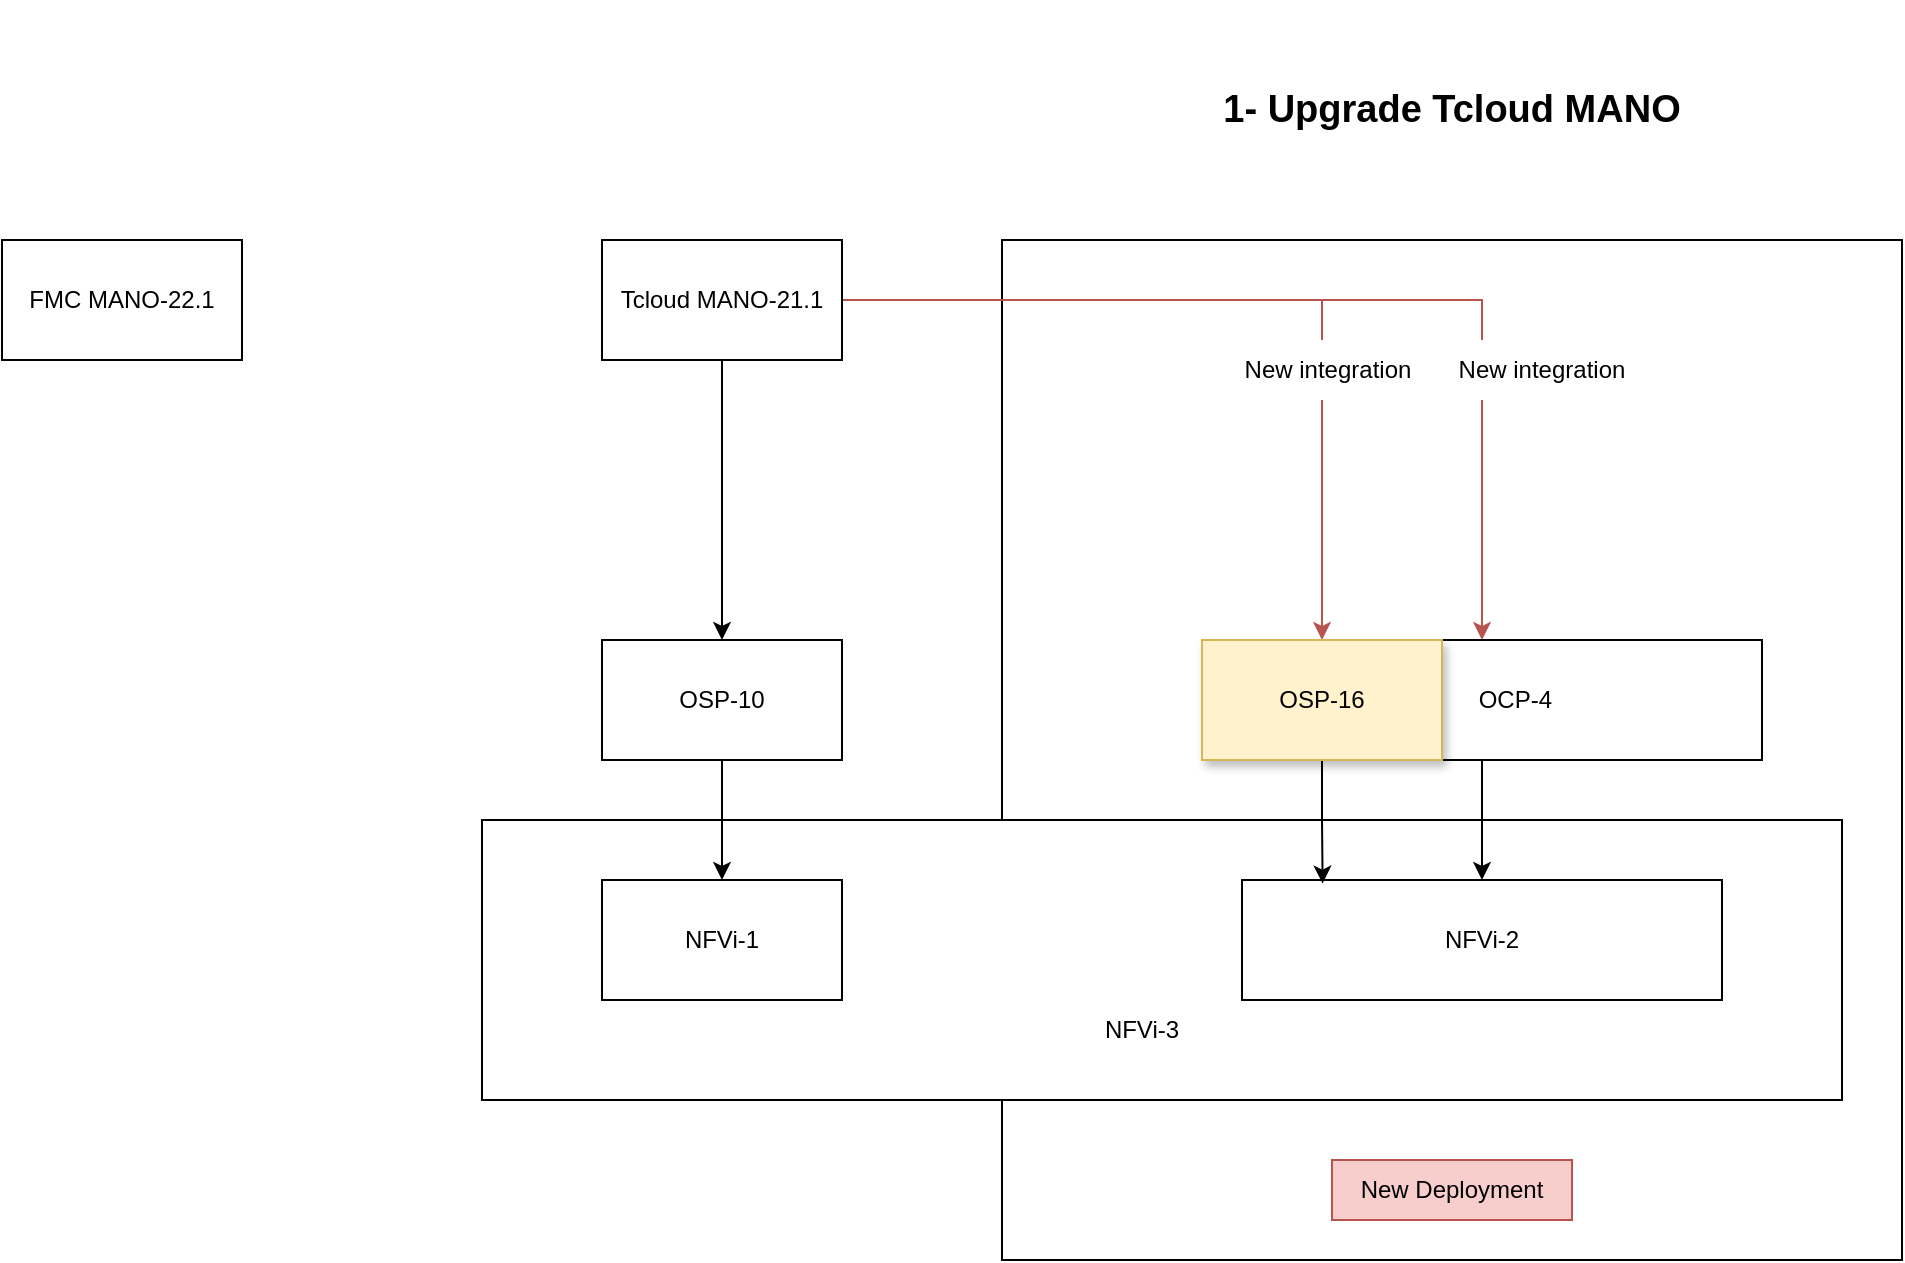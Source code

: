 <mxfile version="18.2.0" type="github" pages="2">
  <diagram id="MEa2GAYBACYJ28zqVBgj" name="Page-1">
    <mxGraphModel dx="1706" dy="1609" grid="1" gridSize="10" guides="1" tooltips="1" connect="1" arrows="1" fold="1" page="1" pageScale="1" pageWidth="850" pageHeight="1100" math="0" shadow="0">
      <root>
        <mxCell id="0" />
        <mxCell id="1" parent="0" />
        <mxCell id="7aDHLDYRfpYKgtBBdzj0-12" value="" style="rounded=0;whiteSpace=wrap;html=1;" parent="1" vertex="1">
          <mxGeometry x="340" y="60" width="450" height="510" as="geometry" />
        </mxCell>
        <mxCell id="7aDHLDYRfpYKgtBBdzj0-7" value="" style="rounded=0;whiteSpace=wrap;html=1;" parent="1" vertex="1">
          <mxGeometry x="80" y="350" width="680" height="140" as="geometry" />
        </mxCell>
        <mxCell id="7aDHLDYRfpYKgtBBdzj0-6" value="" style="edgeStyle=orthogonalEdgeStyle;rounded=0;orthogonalLoop=1;jettySize=auto;html=1;" parent="1" source="7aDHLDYRfpYKgtBBdzj0-2" target="7aDHLDYRfpYKgtBBdzj0-3" edge="1">
          <mxGeometry relative="1" as="geometry" />
        </mxCell>
        <mxCell id="7aDHLDYRfpYKgtBBdzj0-2" value="OSP-10" style="rounded=0;whiteSpace=wrap;html=1;" parent="1" vertex="1">
          <mxGeometry x="140" y="260" width="120" height="60" as="geometry" />
        </mxCell>
        <mxCell id="7aDHLDYRfpYKgtBBdzj0-3" value="NFVi-1" style="rounded=0;whiteSpace=wrap;html=1;" parent="1" vertex="1">
          <mxGeometry x="140" y="380" width="120" height="60" as="geometry" />
        </mxCell>
        <mxCell id="7aDHLDYRfpYKgtBBdzj0-5" style="edgeStyle=orthogonalEdgeStyle;rounded=0;orthogonalLoop=1;jettySize=auto;html=1;entryX=0.5;entryY=0;entryDx=0;entryDy=0;" parent="1" source="7aDHLDYRfpYKgtBBdzj0-4" target="7aDHLDYRfpYKgtBBdzj0-2" edge="1">
          <mxGeometry relative="1" as="geometry" />
        </mxCell>
        <mxCell id="7aDHLDYRfpYKgtBBdzj0-18" style="edgeStyle=orthogonalEdgeStyle;rounded=0;orthogonalLoop=1;jettySize=auto;html=1;fillColor=#f8cecc;strokeColor=#b85450;" parent="1" source="7aDHLDYRfpYKgtBBdzj0-4" target="7aDHLDYRfpYKgtBBdzj0-9" edge="1">
          <mxGeometry relative="1" as="geometry" />
        </mxCell>
        <mxCell id="7aDHLDYRfpYKgtBBdzj0-19" style="edgeStyle=orthogonalEdgeStyle;rounded=0;orthogonalLoop=1;jettySize=auto;html=1;fillColor=#f8cecc;strokeColor=#b85450;" parent="1" source="7aDHLDYRfpYKgtBBdzj0-4" target="7aDHLDYRfpYKgtBBdzj0-10" edge="1">
          <mxGeometry relative="1" as="geometry" />
        </mxCell>
        <mxCell id="7aDHLDYRfpYKgtBBdzj0-4" value="Tcloud MANO-21.1" style="rounded=0;whiteSpace=wrap;html=1;" parent="1" vertex="1">
          <mxGeometry x="140" y="60" width="120" height="60" as="geometry" />
        </mxCell>
        <mxCell id="7aDHLDYRfpYKgtBBdzj0-8" value="NFVi-2" style="rounded=0;whiteSpace=wrap;html=1;" parent="1" vertex="1">
          <mxGeometry x="460" y="380" width="240" height="60" as="geometry" />
        </mxCell>
        <mxCell id="7aDHLDYRfpYKgtBBdzj0-15" style="edgeStyle=orthogonalEdgeStyle;rounded=0;orthogonalLoop=1;jettySize=auto;html=1;" parent="1" source="7aDHLDYRfpYKgtBBdzj0-9" target="7aDHLDYRfpYKgtBBdzj0-8" edge="1">
          <mxGeometry relative="1" as="geometry">
            <Array as="points">
              <mxPoint x="660" y="380" />
              <mxPoint x="660" y="380" />
            </Array>
          </mxGeometry>
        </mxCell>
        <mxCell id="7aDHLDYRfpYKgtBBdzj0-9" value="&amp;nbsp; &amp;nbsp; &amp;nbsp; &amp;nbsp; &amp;nbsp; OCP-4" style="rounded=0;whiteSpace=wrap;html=1;" parent="1" vertex="1">
          <mxGeometry x="440" y="260" width="280" height="60" as="geometry" />
        </mxCell>
        <mxCell id="7aDHLDYRfpYKgtBBdzj0-17" style="edgeStyle=orthogonalEdgeStyle;rounded=0;orthogonalLoop=1;jettySize=auto;html=1;entryX=0.168;entryY=0.03;entryDx=0;entryDy=0;entryPerimeter=0;" parent="1" source="7aDHLDYRfpYKgtBBdzj0-10" target="7aDHLDYRfpYKgtBBdzj0-8" edge="1">
          <mxGeometry relative="1" as="geometry" />
        </mxCell>
        <mxCell id="7aDHLDYRfpYKgtBBdzj0-10" value="OSP-16" style="rounded=0;whiteSpace=wrap;html=1;fillColor=#fff2cc;strokeColor=#d6b656;shadow=1;" parent="1" vertex="1">
          <mxGeometry x="440" y="260" width="120" height="60" as="geometry" />
        </mxCell>
        <mxCell id="7aDHLDYRfpYKgtBBdzj0-11" value="NFVi-3" style="text;html=1;strokeColor=none;fillColor=none;align=center;verticalAlign=middle;whiteSpace=wrap;rounded=0;" parent="1" vertex="1">
          <mxGeometry x="380" y="440" width="60" height="30" as="geometry" />
        </mxCell>
        <mxCell id="7aDHLDYRfpYKgtBBdzj0-13" value="New Deployment" style="text;html=1;strokeColor=#b85450;fillColor=#f8cecc;align=center;verticalAlign=middle;whiteSpace=wrap;rounded=0;" parent="1" vertex="1">
          <mxGeometry x="505" y="520" width="120" height="30" as="geometry" />
        </mxCell>
        <mxCell id="7aDHLDYRfpYKgtBBdzj0-21" value="New integration" style="rounded=0;whiteSpace=wrap;html=1;shadow=0;glass=0;sketch=0;fillColor=default;strokeColor=none;" parent="1" vertex="1">
          <mxGeometry x="550" y="110" width="120" height="30" as="geometry" />
        </mxCell>
        <mxCell id="7aDHLDYRfpYKgtBBdzj0-22" value="New integration" style="rounded=0;whiteSpace=wrap;html=1;shadow=0;glass=0;sketch=0;fillColor=default;strokeColor=none;" parent="1" vertex="1">
          <mxGeometry x="443" y="110" width="120" height="30" as="geometry" />
        </mxCell>
        <mxCell id="KzR87htD9sYIW3_rYIrl-1" value="FMC MANO-22.1" style="rounded=0;whiteSpace=wrap;html=1;" vertex="1" parent="1">
          <mxGeometry x="-160" y="60" width="120" height="60" as="geometry" />
        </mxCell>
        <mxCell id="KzR87htD9sYIW3_rYIrl-2" value="1- Upgrade Tcloud MANO&lt;br style=&quot;font-size: 19px;&quot;&gt;" style="text;html=1;strokeColor=none;fillColor=none;align=center;verticalAlign=middle;whiteSpace=wrap;rounded=0;fontSize=19;fontStyle=1" vertex="1" parent="1">
          <mxGeometry x="425" y="-60" width="280" height="110" as="geometry" />
        </mxCell>
      </root>
    </mxGraphModel>
  </diagram>
  <diagram id="QAKgqz-nSNG4aGK2h6QJ" name="Page-2">
    <mxGraphModel dx="1198" dy="1812" grid="1" gridSize="10" guides="1" tooltips="1" connect="1" arrows="1" fold="1" page="1" pageScale="1" pageWidth="850" pageHeight="1100" math="0" shadow="0">
      <root>
        <mxCell id="0" />
        <mxCell id="1" parent="0" />
        <mxCell id="eUaXXUBdyzPlJFf5mh0q-1" value="" style="rounded=0;whiteSpace=wrap;html=1;" vertex="1" parent="1">
          <mxGeometry x="340" y="60" width="450" height="510" as="geometry" />
        </mxCell>
        <mxCell id="eUaXXUBdyzPlJFf5mh0q-2" value="" style="rounded=0;whiteSpace=wrap;html=1;" vertex="1" parent="1">
          <mxGeometry x="80" y="350" width="680" height="140" as="geometry" />
        </mxCell>
        <mxCell id="eUaXXUBdyzPlJFf5mh0q-3" value="" style="edgeStyle=orthogonalEdgeStyle;rounded=0;orthogonalLoop=1;jettySize=auto;html=1;" edge="1" parent="1" source="eUaXXUBdyzPlJFf5mh0q-4" target="eUaXXUBdyzPlJFf5mh0q-5">
          <mxGeometry relative="1" as="geometry" />
        </mxCell>
        <mxCell id="eUaXXUBdyzPlJFf5mh0q-4" value="OSP-10" style="rounded=0;whiteSpace=wrap;html=1;" vertex="1" parent="1">
          <mxGeometry x="140" y="260" width="120" height="60" as="geometry" />
        </mxCell>
        <mxCell id="eUaXXUBdyzPlJFf5mh0q-5" value="NFVi-1" style="rounded=0;whiteSpace=wrap;html=1;" vertex="1" parent="1">
          <mxGeometry x="140" y="380" width="120" height="60" as="geometry" />
        </mxCell>
        <mxCell id="eUaXXUBdyzPlJFf5mh0q-6" style="edgeStyle=orthogonalEdgeStyle;rounded=0;orthogonalLoop=1;jettySize=auto;html=1;entryX=0.5;entryY=0;entryDx=0;entryDy=0;" edge="1" parent="1" source="eUaXXUBdyzPlJFf5mh0q-9" target="eUaXXUBdyzPlJFf5mh0q-4">
          <mxGeometry relative="1" as="geometry" />
        </mxCell>
        <mxCell id="eUaXXUBdyzPlJFf5mh0q-7" style="edgeStyle=orthogonalEdgeStyle;rounded=0;orthogonalLoop=1;jettySize=auto;html=1;fillColor=#f8cecc;strokeColor=#b85450;" edge="1" parent="1" target="eUaXXUBdyzPlJFf5mh0q-12">
          <mxGeometry relative="1" as="geometry">
            <mxPoint x="880" y="90" as="sourcePoint" />
          </mxGeometry>
        </mxCell>
        <mxCell id="eUaXXUBdyzPlJFf5mh0q-8" style="edgeStyle=orthogonalEdgeStyle;rounded=0;orthogonalLoop=1;jettySize=auto;html=1;fillColor=#f8cecc;strokeColor=#b85450;exitX=0;exitY=0.5;exitDx=0;exitDy=0;" edge="1" parent="1" source="eUaXXUBdyzPlJFf5mh0q-19" target="eUaXXUBdyzPlJFf5mh0q-14">
          <mxGeometry relative="1" as="geometry" />
        </mxCell>
        <mxCell id="eUaXXUBdyzPlJFf5mh0q-9" value="Tcloud MANO-21.1" style="rounded=0;whiteSpace=wrap;html=1;" vertex="1" parent="1">
          <mxGeometry x="140" y="60" width="120" height="60" as="geometry" />
        </mxCell>
        <mxCell id="eUaXXUBdyzPlJFf5mh0q-10" value="NFVi-2" style="rounded=0;whiteSpace=wrap;html=1;" vertex="1" parent="1">
          <mxGeometry x="460" y="380" width="240" height="60" as="geometry" />
        </mxCell>
        <mxCell id="eUaXXUBdyzPlJFf5mh0q-11" style="edgeStyle=orthogonalEdgeStyle;rounded=0;orthogonalLoop=1;jettySize=auto;html=1;" edge="1" parent="1" source="eUaXXUBdyzPlJFf5mh0q-12" target="eUaXXUBdyzPlJFf5mh0q-10">
          <mxGeometry relative="1" as="geometry">
            <Array as="points">
              <mxPoint x="660" y="380" />
              <mxPoint x="660" y="380" />
            </Array>
          </mxGeometry>
        </mxCell>
        <mxCell id="eUaXXUBdyzPlJFf5mh0q-12" value="&amp;nbsp; &amp;nbsp; &amp;nbsp; &amp;nbsp; &amp;nbsp; OCP-4" style="rounded=0;whiteSpace=wrap;html=1;" vertex="1" parent="1">
          <mxGeometry x="440" y="260" width="280" height="60" as="geometry" />
        </mxCell>
        <mxCell id="eUaXXUBdyzPlJFf5mh0q-13" style="edgeStyle=orthogonalEdgeStyle;rounded=0;orthogonalLoop=1;jettySize=auto;html=1;entryX=0.168;entryY=0.03;entryDx=0;entryDy=0;entryPerimeter=0;" edge="1" parent="1" source="eUaXXUBdyzPlJFf5mh0q-14" target="eUaXXUBdyzPlJFf5mh0q-10">
          <mxGeometry relative="1" as="geometry" />
        </mxCell>
        <mxCell id="eUaXXUBdyzPlJFf5mh0q-14" value="OSP-16" style="rounded=0;whiteSpace=wrap;html=1;fillColor=#fff2cc;strokeColor=#d6b656;shadow=1;" vertex="1" parent="1">
          <mxGeometry x="440" y="260" width="120" height="60" as="geometry" />
        </mxCell>
        <mxCell id="eUaXXUBdyzPlJFf5mh0q-15" value="NFVi-3" style="text;html=1;strokeColor=none;fillColor=none;align=center;verticalAlign=middle;whiteSpace=wrap;rounded=0;" vertex="1" parent="1">
          <mxGeometry x="380" y="440" width="60" height="30" as="geometry" />
        </mxCell>
        <mxCell id="eUaXXUBdyzPlJFf5mh0q-16" value="New Deployment" style="text;html=1;strokeColor=#b85450;fillColor=#f8cecc;align=center;verticalAlign=middle;whiteSpace=wrap;rounded=0;" vertex="1" parent="1">
          <mxGeometry x="505" y="520" width="120" height="30" as="geometry" />
        </mxCell>
        <mxCell id="eUaXXUBdyzPlJFf5mh0q-17" value="New integration" style="rounded=0;whiteSpace=wrap;html=1;shadow=0;glass=0;sketch=0;fillColor=default;strokeColor=none;" vertex="1" parent="1">
          <mxGeometry x="550" y="110" width="120" height="30" as="geometry" />
        </mxCell>
        <mxCell id="eUaXXUBdyzPlJFf5mh0q-18" value="New integration" style="rounded=0;whiteSpace=wrap;html=1;shadow=0;glass=0;sketch=0;fillColor=default;strokeColor=none;" vertex="1" parent="1">
          <mxGeometry x="443" y="110" width="120" height="30" as="geometry" />
        </mxCell>
        <mxCell id="eUaXXUBdyzPlJFf5mh0q-19" value="FMC MANO-22.1" style="rounded=0;whiteSpace=wrap;html=1;" vertex="1" parent="1">
          <mxGeometry x="880" y="60" width="120" height="60" as="geometry" />
        </mxCell>
        <mxCell id="eUaXXUBdyzPlJFf5mh0q-20" value="2- Integrate with FMC MANO" style="text;html=1;strokeColor=none;fillColor=none;align=center;verticalAlign=middle;whiteSpace=wrap;rounded=0;fontSize=19;fontStyle=1" vertex="1" parent="1">
          <mxGeometry x="370" y="-100" width="360" height="110" as="geometry" />
        </mxCell>
      </root>
    </mxGraphModel>
  </diagram>
</mxfile>
